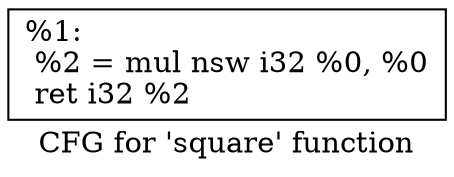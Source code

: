 digraph "CFG for 'square' function" {
	label="CFG for 'square' function";

	Node0x55beb27aa050 [shape=record,label="{%1:\l  %2 = mul nsw i32 %0, %0\l  ret i32 %2\l}"];
}
